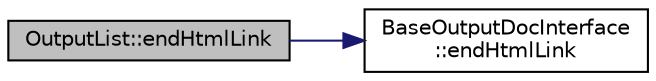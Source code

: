 digraph "OutputList::endHtmlLink"
{
 // LATEX_PDF_SIZE
  edge [fontname="Helvetica",fontsize="10",labelfontname="Helvetica",labelfontsize="10"];
  node [fontname="Helvetica",fontsize="10",shape=record];
  rankdir="LR";
  Node1 [label="OutputList::endHtmlLink",height=0.2,width=0.4,color="black", fillcolor="grey75", style="filled", fontcolor="black",tooltip=" "];
  Node1 -> Node2 [color="midnightblue",fontsize="10",style="solid"];
  Node2 [label="BaseOutputDocInterface\l::endHtmlLink",height=0.2,width=0.4,color="black", fillcolor="white", style="filled",URL="$classBaseOutputDocInterface.html#afb808c1c487135d4fb2156d0675b387e",tooltip=" "];
}
